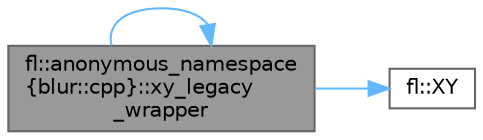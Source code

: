 digraph "fl::anonymous_namespace{blur::cpp}::xy_legacy_wrapper"
{
 // INTERACTIVE_SVG=YES
 // LATEX_PDF_SIZE
  bgcolor="transparent";
  edge [fontname=Helvetica,fontsize=10,labelfontname=Helvetica,labelfontsize=10];
  node [fontname=Helvetica,fontsize=10,shape=box,height=0.2,width=0.4];
  rankdir="LR";
  Node1 [id="Node000001",label="fl::anonymous_namespace\l\{blur::cpp\}::xy_legacy\l_wrapper",height=0.2,width=0.4,color="gray40", fillcolor="grey60", style="filled", fontcolor="black",tooltip=" "];
  Node1 -> Node2 [id="edge1_Node000001_Node000002",color="steelblue1",style="solid",tooltip=" "];
  Node2 [id="Node000002",label="fl::XY",height=0.2,width=0.4,color="grey40", fillcolor="white", style="filled",URL="$d4/d36/namespacefl_aad41032db4d607eb9981dd356975ed71.html#aad41032db4d607eb9981dd356975ed71",tooltip=" "];
  Node1 -> Node1 [id="edge2_Node000001_Node000001",color="steelblue1",style="solid",tooltip=" "];
}

